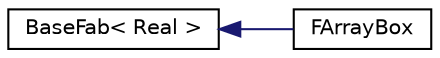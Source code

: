 digraph "Graphical Class Hierarchy"
{
  edge [fontname="Helvetica",fontsize="10",labelfontname="Helvetica",labelfontsize="10"];
  node [fontname="Helvetica",fontsize="10",shape=record];
  rankdir="LR";
  Node0 [label="BaseFab\< Real \>",height=0.2,width=0.4,color="black", fillcolor="white", style="filled",URL="$classBaseFab.html"];
  Node0 -> Node1 [dir="back",color="midnightblue",fontsize="10",style="solid",fontname="Helvetica"];
  Node1 [label="FArrayBox",height=0.2,width=0.4,color="black", fillcolor="white", style="filled",URL="$classFArrayBox.html"];
}
